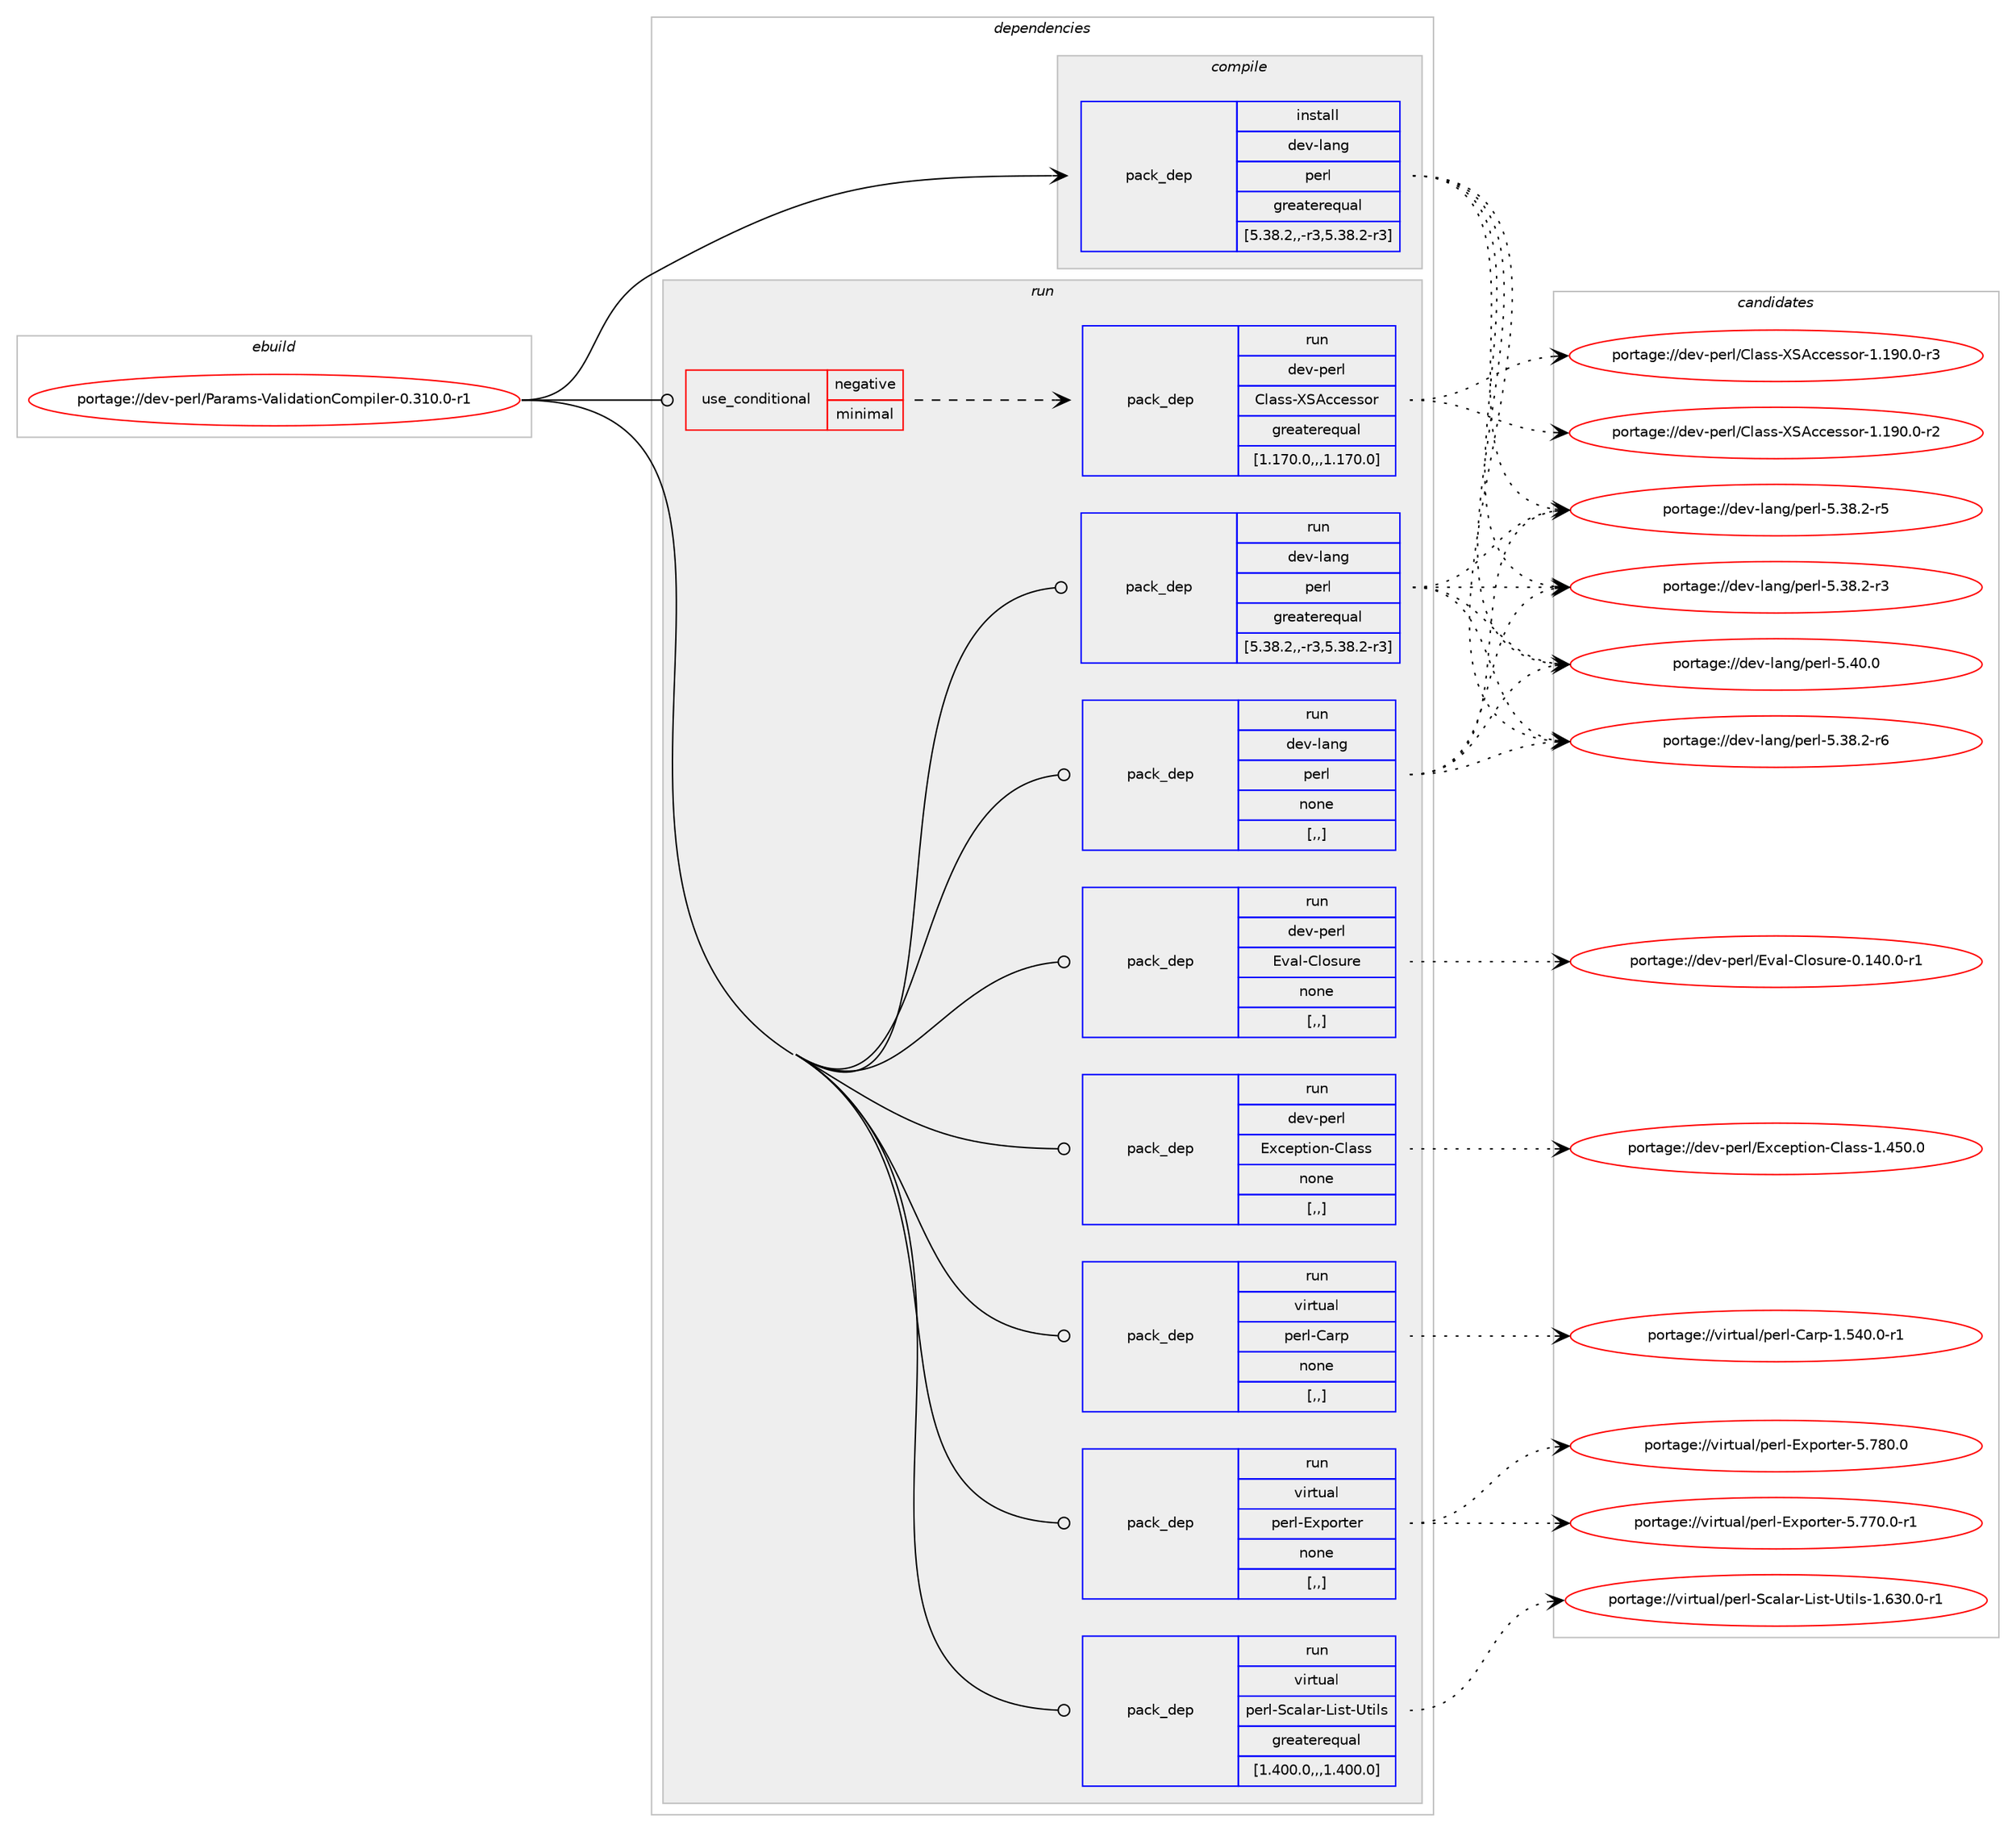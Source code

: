 digraph prolog {

# *************
# Graph options
# *************

newrank=true;
concentrate=true;
compound=true;
graph [rankdir=LR,fontname=Helvetica,fontsize=10,ranksep=1.5];#, ranksep=2.5, nodesep=0.2];
edge  [arrowhead=vee];
node  [fontname=Helvetica,fontsize=10];

# **********
# The ebuild
# **********

subgraph cluster_leftcol {
color=gray;
label=<<i>ebuild</i>>;
id [label="portage://dev-perl/Params-ValidationCompiler-0.310.0-r1", color=red, width=4, href="../dev-perl/Params-ValidationCompiler-0.310.0-r1.svg"];
}

# ****************
# The dependencies
# ****************

subgraph cluster_midcol {
color=gray;
label=<<i>dependencies</i>>;
subgraph cluster_compile {
fillcolor="#eeeeee";
style=filled;
label=<<i>compile</i>>;
subgraph pack104427 {
dependency135708 [label=<<TABLE BORDER="0" CELLBORDER="1" CELLSPACING="0" CELLPADDING="4" WIDTH="220"><TR><TD ROWSPAN="6" CELLPADDING="30">pack_dep</TD></TR><TR><TD WIDTH="110">install</TD></TR><TR><TD>dev-lang</TD></TR><TR><TD>perl</TD></TR><TR><TD>greaterequal</TD></TR><TR><TD>[5.38.2,,-r3,5.38.2-r3]</TD></TR></TABLE>>, shape=none, color=blue];
}
id:e -> dependency135708:w [weight=20,style="solid",arrowhead="vee"];
}
subgraph cluster_compileandrun {
fillcolor="#eeeeee";
style=filled;
label=<<i>compile and run</i>>;
}
subgraph cluster_run {
fillcolor="#eeeeee";
style=filled;
label=<<i>run</i>>;
subgraph cond30047 {
dependency135709 [label=<<TABLE BORDER="0" CELLBORDER="1" CELLSPACING="0" CELLPADDING="4"><TR><TD ROWSPAN="3" CELLPADDING="10">use_conditional</TD></TR><TR><TD>negative</TD></TR><TR><TD>minimal</TD></TR></TABLE>>, shape=none, color=red];
subgraph pack104428 {
dependency135710 [label=<<TABLE BORDER="0" CELLBORDER="1" CELLSPACING="0" CELLPADDING="4" WIDTH="220"><TR><TD ROWSPAN="6" CELLPADDING="30">pack_dep</TD></TR><TR><TD WIDTH="110">run</TD></TR><TR><TD>dev-perl</TD></TR><TR><TD>Class-XSAccessor</TD></TR><TR><TD>greaterequal</TD></TR><TR><TD>[1.170.0,,,1.170.0]</TD></TR></TABLE>>, shape=none, color=blue];
}
dependency135709:e -> dependency135710:w [weight=20,style="dashed",arrowhead="vee"];
}
id:e -> dependency135709:w [weight=20,style="solid",arrowhead="odot"];
subgraph pack104429 {
dependency135711 [label=<<TABLE BORDER="0" CELLBORDER="1" CELLSPACING="0" CELLPADDING="4" WIDTH="220"><TR><TD ROWSPAN="6" CELLPADDING="30">pack_dep</TD></TR><TR><TD WIDTH="110">run</TD></TR><TR><TD>dev-lang</TD></TR><TR><TD>perl</TD></TR><TR><TD>greaterequal</TD></TR><TR><TD>[5.38.2,,-r3,5.38.2-r3]</TD></TR></TABLE>>, shape=none, color=blue];
}
id:e -> dependency135711:w [weight=20,style="solid",arrowhead="odot"];
subgraph pack104430 {
dependency135712 [label=<<TABLE BORDER="0" CELLBORDER="1" CELLSPACING="0" CELLPADDING="4" WIDTH="220"><TR><TD ROWSPAN="6" CELLPADDING="30">pack_dep</TD></TR><TR><TD WIDTH="110">run</TD></TR><TR><TD>dev-lang</TD></TR><TR><TD>perl</TD></TR><TR><TD>none</TD></TR><TR><TD>[,,]</TD></TR></TABLE>>, shape=none, color=blue];
}
id:e -> dependency135712:w [weight=20,style="solid",arrowhead="odot"];
subgraph pack104431 {
dependency135713 [label=<<TABLE BORDER="0" CELLBORDER="1" CELLSPACING="0" CELLPADDING="4" WIDTH="220"><TR><TD ROWSPAN="6" CELLPADDING="30">pack_dep</TD></TR><TR><TD WIDTH="110">run</TD></TR><TR><TD>dev-perl</TD></TR><TR><TD>Eval-Closure</TD></TR><TR><TD>none</TD></TR><TR><TD>[,,]</TD></TR></TABLE>>, shape=none, color=blue];
}
id:e -> dependency135713:w [weight=20,style="solid",arrowhead="odot"];
subgraph pack104432 {
dependency135714 [label=<<TABLE BORDER="0" CELLBORDER="1" CELLSPACING="0" CELLPADDING="4" WIDTH="220"><TR><TD ROWSPAN="6" CELLPADDING="30">pack_dep</TD></TR><TR><TD WIDTH="110">run</TD></TR><TR><TD>dev-perl</TD></TR><TR><TD>Exception-Class</TD></TR><TR><TD>none</TD></TR><TR><TD>[,,]</TD></TR></TABLE>>, shape=none, color=blue];
}
id:e -> dependency135714:w [weight=20,style="solid",arrowhead="odot"];
subgraph pack104433 {
dependency135715 [label=<<TABLE BORDER="0" CELLBORDER="1" CELLSPACING="0" CELLPADDING="4" WIDTH="220"><TR><TD ROWSPAN="6" CELLPADDING="30">pack_dep</TD></TR><TR><TD WIDTH="110">run</TD></TR><TR><TD>virtual</TD></TR><TR><TD>perl-Carp</TD></TR><TR><TD>none</TD></TR><TR><TD>[,,]</TD></TR></TABLE>>, shape=none, color=blue];
}
id:e -> dependency135715:w [weight=20,style="solid",arrowhead="odot"];
subgraph pack104434 {
dependency135716 [label=<<TABLE BORDER="0" CELLBORDER="1" CELLSPACING="0" CELLPADDING="4" WIDTH="220"><TR><TD ROWSPAN="6" CELLPADDING="30">pack_dep</TD></TR><TR><TD WIDTH="110">run</TD></TR><TR><TD>virtual</TD></TR><TR><TD>perl-Exporter</TD></TR><TR><TD>none</TD></TR><TR><TD>[,,]</TD></TR></TABLE>>, shape=none, color=blue];
}
id:e -> dependency135716:w [weight=20,style="solid",arrowhead="odot"];
subgraph pack104435 {
dependency135717 [label=<<TABLE BORDER="0" CELLBORDER="1" CELLSPACING="0" CELLPADDING="4" WIDTH="220"><TR><TD ROWSPAN="6" CELLPADDING="30">pack_dep</TD></TR><TR><TD WIDTH="110">run</TD></TR><TR><TD>virtual</TD></TR><TR><TD>perl-Scalar-List-Utils</TD></TR><TR><TD>greaterequal</TD></TR><TR><TD>[1.400.0,,,1.400.0]</TD></TR></TABLE>>, shape=none, color=blue];
}
id:e -> dependency135717:w [weight=20,style="solid",arrowhead="odot"];
}
}

# **************
# The candidates
# **************

subgraph cluster_choices {
rank=same;
color=gray;
label=<<i>candidates</i>>;

subgraph choice104427 {
color=black;
nodesep=1;
choice10010111845108971101034711210111410845534652484648 [label="portage://dev-lang/perl-5.40.0", color=red, width=4,href="../dev-lang/perl-5.40.0.svg"];
choice100101118451089711010347112101114108455346515646504511454 [label="portage://dev-lang/perl-5.38.2-r6", color=red, width=4,href="../dev-lang/perl-5.38.2-r6.svg"];
choice100101118451089711010347112101114108455346515646504511453 [label="portage://dev-lang/perl-5.38.2-r5", color=red, width=4,href="../dev-lang/perl-5.38.2-r5.svg"];
choice100101118451089711010347112101114108455346515646504511451 [label="portage://dev-lang/perl-5.38.2-r3", color=red, width=4,href="../dev-lang/perl-5.38.2-r3.svg"];
dependency135708:e -> choice10010111845108971101034711210111410845534652484648:w [style=dotted,weight="100"];
dependency135708:e -> choice100101118451089711010347112101114108455346515646504511454:w [style=dotted,weight="100"];
dependency135708:e -> choice100101118451089711010347112101114108455346515646504511453:w [style=dotted,weight="100"];
dependency135708:e -> choice100101118451089711010347112101114108455346515646504511451:w [style=dotted,weight="100"];
}
subgraph choice104428 {
color=black;
nodesep=1;
choice1001011184511210111410847671089711511545888365999910111511511111445494649574846484511451 [label="portage://dev-perl/Class-XSAccessor-1.190.0-r3", color=red, width=4,href="../dev-perl/Class-XSAccessor-1.190.0-r3.svg"];
choice1001011184511210111410847671089711511545888365999910111511511111445494649574846484511450 [label="portage://dev-perl/Class-XSAccessor-1.190.0-r2", color=red, width=4,href="../dev-perl/Class-XSAccessor-1.190.0-r2.svg"];
dependency135710:e -> choice1001011184511210111410847671089711511545888365999910111511511111445494649574846484511451:w [style=dotted,weight="100"];
dependency135710:e -> choice1001011184511210111410847671089711511545888365999910111511511111445494649574846484511450:w [style=dotted,weight="100"];
}
subgraph choice104429 {
color=black;
nodesep=1;
choice10010111845108971101034711210111410845534652484648 [label="portage://dev-lang/perl-5.40.0", color=red, width=4,href="../dev-lang/perl-5.40.0.svg"];
choice100101118451089711010347112101114108455346515646504511454 [label="portage://dev-lang/perl-5.38.2-r6", color=red, width=4,href="../dev-lang/perl-5.38.2-r6.svg"];
choice100101118451089711010347112101114108455346515646504511453 [label="portage://dev-lang/perl-5.38.2-r5", color=red, width=4,href="../dev-lang/perl-5.38.2-r5.svg"];
choice100101118451089711010347112101114108455346515646504511451 [label="portage://dev-lang/perl-5.38.2-r3", color=red, width=4,href="../dev-lang/perl-5.38.2-r3.svg"];
dependency135711:e -> choice10010111845108971101034711210111410845534652484648:w [style=dotted,weight="100"];
dependency135711:e -> choice100101118451089711010347112101114108455346515646504511454:w [style=dotted,weight="100"];
dependency135711:e -> choice100101118451089711010347112101114108455346515646504511453:w [style=dotted,weight="100"];
dependency135711:e -> choice100101118451089711010347112101114108455346515646504511451:w [style=dotted,weight="100"];
}
subgraph choice104430 {
color=black;
nodesep=1;
choice10010111845108971101034711210111410845534652484648 [label="portage://dev-lang/perl-5.40.0", color=red, width=4,href="../dev-lang/perl-5.40.0.svg"];
choice100101118451089711010347112101114108455346515646504511454 [label="portage://dev-lang/perl-5.38.2-r6", color=red, width=4,href="../dev-lang/perl-5.38.2-r6.svg"];
choice100101118451089711010347112101114108455346515646504511453 [label="portage://dev-lang/perl-5.38.2-r5", color=red, width=4,href="../dev-lang/perl-5.38.2-r5.svg"];
choice100101118451089711010347112101114108455346515646504511451 [label="portage://dev-lang/perl-5.38.2-r3", color=red, width=4,href="../dev-lang/perl-5.38.2-r3.svg"];
dependency135712:e -> choice10010111845108971101034711210111410845534652484648:w [style=dotted,weight="100"];
dependency135712:e -> choice100101118451089711010347112101114108455346515646504511454:w [style=dotted,weight="100"];
dependency135712:e -> choice100101118451089711010347112101114108455346515646504511453:w [style=dotted,weight="100"];
dependency135712:e -> choice100101118451089711010347112101114108455346515646504511451:w [style=dotted,weight="100"];
}
subgraph choice104431 {
color=black;
nodesep=1;
choice10010111845112101114108476911897108456710811111511711410145484649524846484511449 [label="portage://dev-perl/Eval-Closure-0.140.0-r1", color=red, width=4,href="../dev-perl/Eval-Closure-0.140.0-r1.svg"];
dependency135713:e -> choice10010111845112101114108476911897108456710811111511711410145484649524846484511449:w [style=dotted,weight="100"];
}
subgraph choice104432 {
color=black;
nodesep=1;
choice100101118451121011141084769120991011121161051111104567108971151154549465253484648 [label="portage://dev-perl/Exception-Class-1.450.0", color=red, width=4,href="../dev-perl/Exception-Class-1.450.0.svg"];
dependency135714:e -> choice100101118451121011141084769120991011121161051111104567108971151154549465253484648:w [style=dotted,weight="100"];
}
subgraph choice104433 {
color=black;
nodesep=1;
choice118105114116117971084711210111410845679711411245494653524846484511449 [label="portage://virtual/perl-Carp-1.540.0-r1", color=red, width=4,href="../virtual/perl-Carp-1.540.0-r1.svg"];
dependency135715:e -> choice118105114116117971084711210111410845679711411245494653524846484511449:w [style=dotted,weight="100"];
}
subgraph choice104434 {
color=black;
nodesep=1;
choice118105114116117971084711210111410845691201121111141161011144553465556484648 [label="portage://virtual/perl-Exporter-5.780.0", color=red, width=4,href="../virtual/perl-Exporter-5.780.0.svg"];
choice1181051141161179710847112101114108456912011211111411610111445534655554846484511449 [label="portage://virtual/perl-Exporter-5.770.0-r1", color=red, width=4,href="../virtual/perl-Exporter-5.770.0-r1.svg"];
dependency135716:e -> choice118105114116117971084711210111410845691201121111141161011144553465556484648:w [style=dotted,weight="100"];
dependency135716:e -> choice1181051141161179710847112101114108456912011211111411610111445534655554846484511449:w [style=dotted,weight="100"];
}
subgraph choice104435 {
color=black;
nodesep=1;
choice118105114116117971084711210111410845839997108971144576105115116458511610510811545494654514846484511449 [label="portage://virtual/perl-Scalar-List-Utils-1.630.0-r1", color=red, width=4,href="../virtual/perl-Scalar-List-Utils-1.630.0-r1.svg"];
dependency135717:e -> choice118105114116117971084711210111410845839997108971144576105115116458511610510811545494654514846484511449:w [style=dotted,weight="100"];
}
}

}
